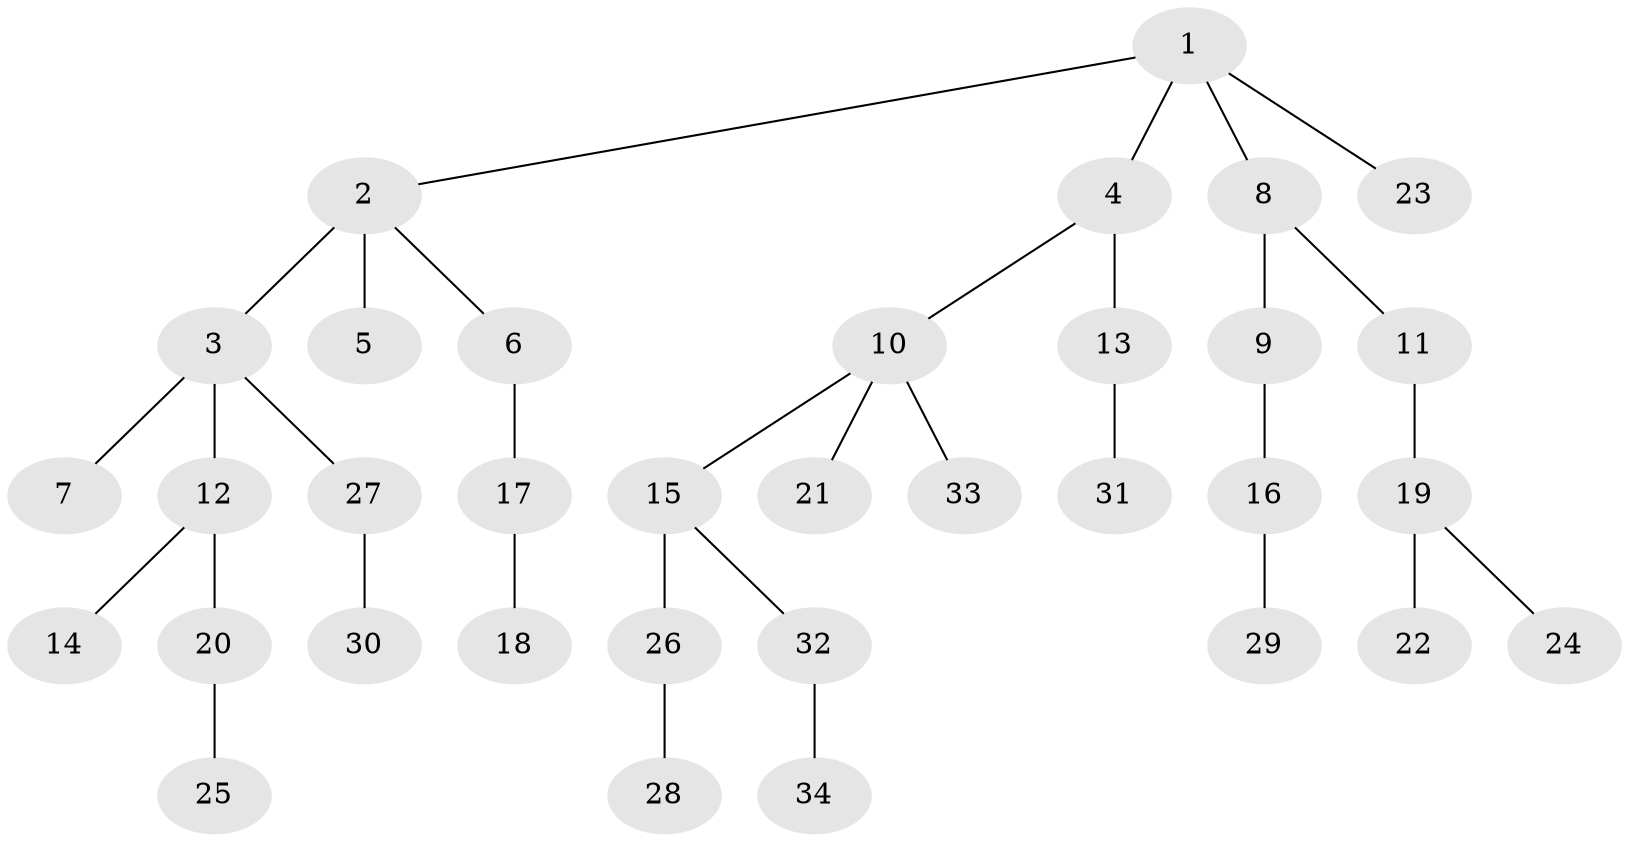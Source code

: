 // original degree distribution, {5: 0.046875, 3: 0.125, 6: 0.015625, 4: 0.0625, 2: 0.265625, 1: 0.484375}
// Generated by graph-tools (version 1.1) at 2025/37/03/09/25 02:37:02]
// undirected, 34 vertices, 33 edges
graph export_dot {
graph [start="1"]
  node [color=gray90,style=filled];
  1;
  2;
  3;
  4;
  5;
  6;
  7;
  8;
  9;
  10;
  11;
  12;
  13;
  14;
  15;
  16;
  17;
  18;
  19;
  20;
  21;
  22;
  23;
  24;
  25;
  26;
  27;
  28;
  29;
  30;
  31;
  32;
  33;
  34;
  1 -- 2 [weight=1.0];
  1 -- 4 [weight=1.0];
  1 -- 8 [weight=1.0];
  1 -- 23 [weight=1.0];
  2 -- 3 [weight=1.0];
  2 -- 5 [weight=4.0];
  2 -- 6 [weight=1.0];
  3 -- 7 [weight=1.0];
  3 -- 12 [weight=2.0];
  3 -- 27 [weight=1.0];
  4 -- 10 [weight=1.0];
  4 -- 13 [weight=1.0];
  6 -- 17 [weight=1.0];
  8 -- 9 [weight=1.0];
  8 -- 11 [weight=1.0];
  9 -- 16 [weight=1.0];
  10 -- 15 [weight=1.0];
  10 -- 21 [weight=1.0];
  10 -- 33 [weight=1.0];
  11 -- 19 [weight=1.0];
  12 -- 14 [weight=1.0];
  12 -- 20 [weight=1.0];
  13 -- 31 [weight=1.0];
  15 -- 26 [weight=2.0];
  15 -- 32 [weight=1.0];
  16 -- 29 [weight=1.0];
  17 -- 18 [weight=1.0];
  19 -- 22 [weight=1.0];
  19 -- 24 [weight=1.0];
  20 -- 25 [weight=1.0];
  26 -- 28 [weight=1.0];
  27 -- 30 [weight=1.0];
  32 -- 34 [weight=1.0];
}
